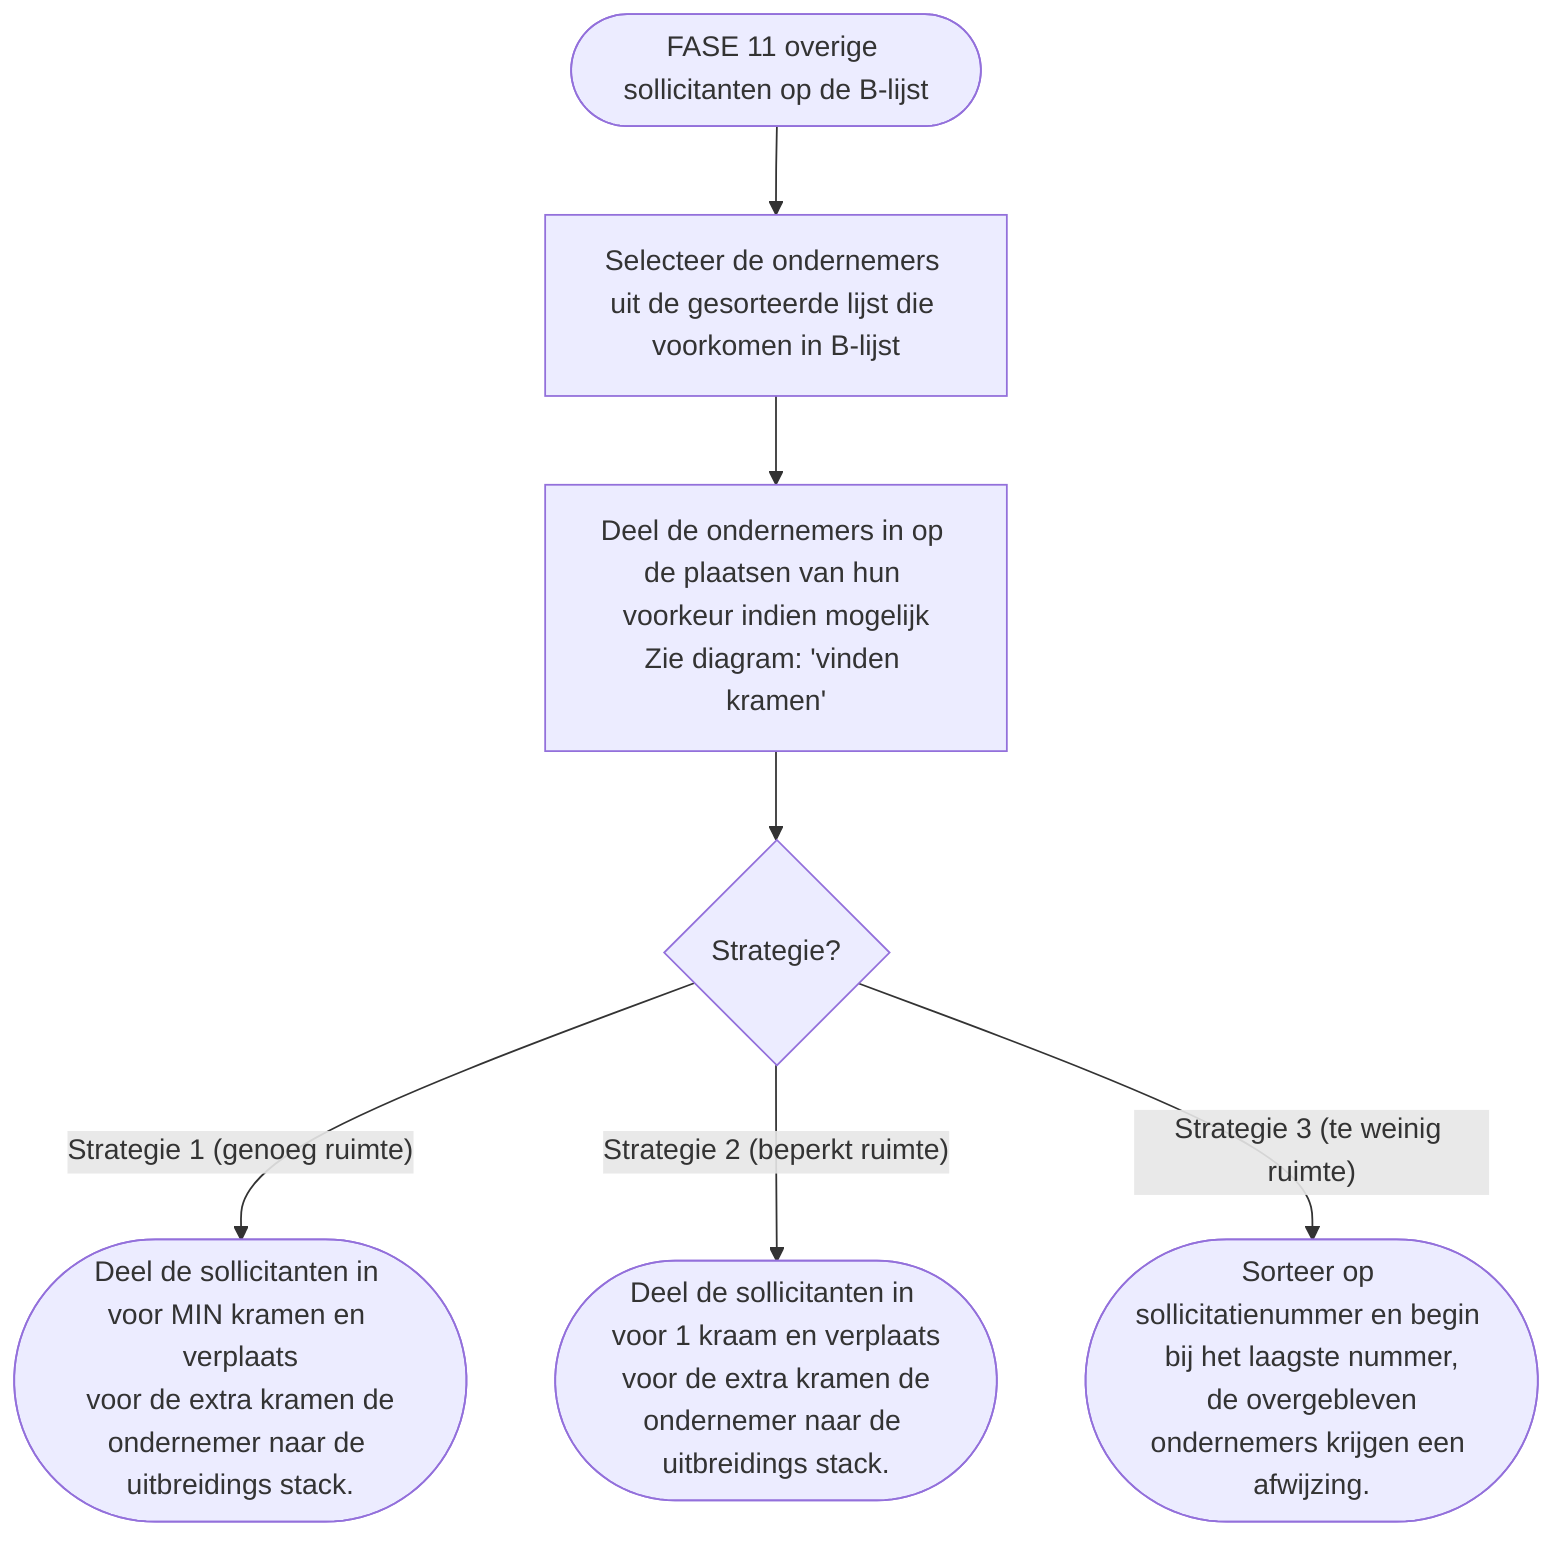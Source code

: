 graph TD
    A([FASE 11 overige sollicitanten op de B-lijst]) -->
    C[Selecteer de ondernemers uit de gesorteerde lijst die voorkomen in B-lijst] -->
    D[Deel de ondernemers in op de plaatsen van hun voorkeur indien mogelijk<br>Zie diagram: 'vinden kramen'] -->
    E{Strategie?}              
    E --"Strategie 1 (genoeg ruimte)"--> E1(["Deel de sollicitanten in voor MIN kramen en verplaats<br> voor de extra kramen de ondernemer naar de uitbreidings stack."])
    E --"Strategie 2 (beperkt ruimte)"--> E2(["Deel de sollicitanten in voor 1 kraam en verplaats<br> voor de extra kramen de ondernemer naar de uitbreidings stack."])
    E --"Strategie 3 (te weinig ruimte)"--> E3(["Sorteer op sollicitatienummer en begin bij het laagste nummer,<br> de overgebleven ondernemers krijgen een afwijzing."])